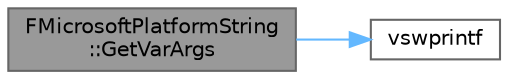 digraph "FMicrosoftPlatformString::GetVarArgs"
{
 // INTERACTIVE_SVG=YES
 // LATEX_PDF_SIZE
  bgcolor="transparent";
  edge [fontname=Helvetica,fontsize=10,labelfontname=Helvetica,labelfontsize=10];
  node [fontname=Helvetica,fontsize=10,shape=box,height=0.2,width=0.4];
  rankdir="LR";
  Node1 [id="Node000001",label="FMicrosoftPlatformString\l::GetVarArgs",height=0.2,width=0.4,color="gray40", fillcolor="grey60", style="filled", fontcolor="black",tooltip=" "];
  Node1 -> Node2 [id="edge1_Node000001_Node000002",color="steelblue1",style="solid",tooltip=" "];
  Node2 [id="Node000002",label="vswprintf",height=0.2,width=0.4,color="grey40", fillcolor="white", style="filled",URL="$d3/d6a/AndroidSystemIncludes_8h.html#acb6525d297b6564c6df3b1e357eed107",tooltip=" "];
}
